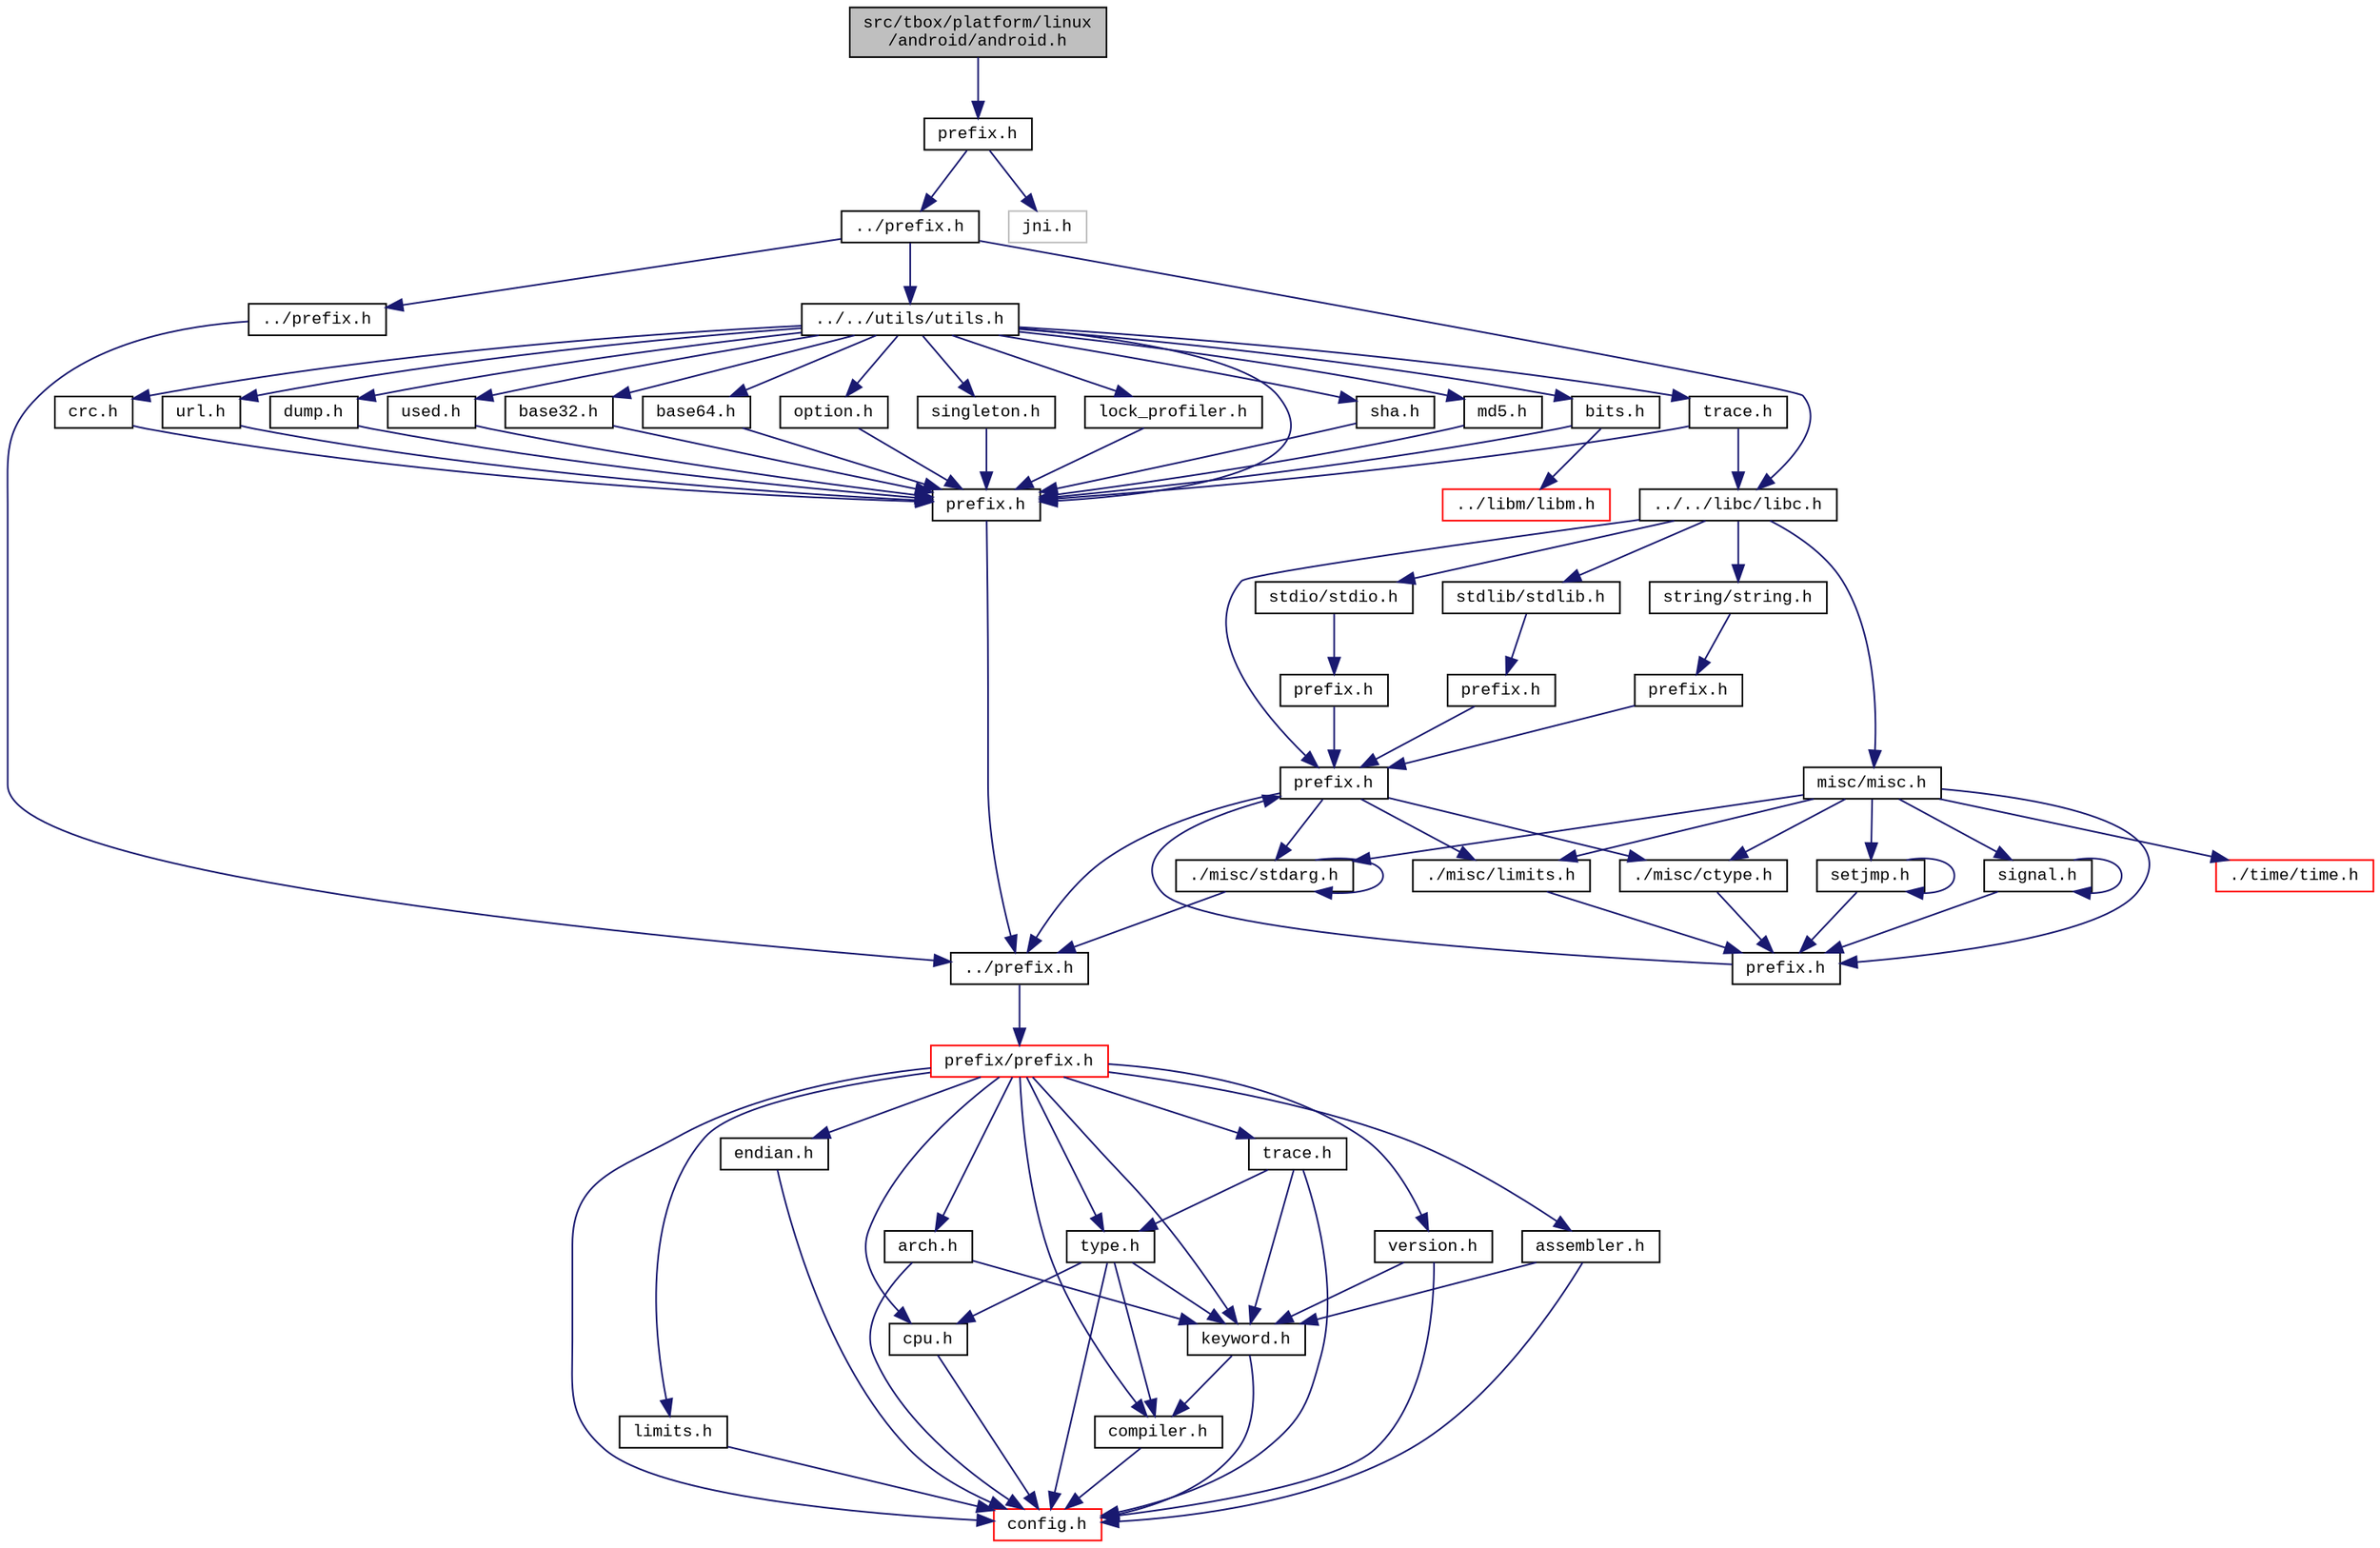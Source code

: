 digraph "src/tbox/platform/linux/android/android.h"
{
  edge [fontname="CourierNew",fontsize="10",labelfontname="CourierNew",labelfontsize="10"];
  node [fontname="CourierNew",fontsize="10",shape=record];
  Node1 [label="src/tbox/platform/linux\l/android/android.h",height=0.2,width=0.4,color="black", fillcolor="grey75", style="filled" fontcolor="black"];
  Node1 -> Node2 [color="midnightblue",fontsize="10",style="solid",fontname="CourierNew"];
  Node2 [label="prefix.h",height=0.2,width=0.4,color="black", fillcolor="white", style="filled",URL="$d8/dca/platform_2linux_2android_2prefix_8h_source.html"];
  Node2 -> Node3 [color="midnightblue",fontsize="10",style="solid",fontname="CourierNew"];
  Node3 [label="../prefix.h",height=0.2,width=0.4,color="black", fillcolor="white", style="filled",URL="$d7/d71/platform_2linux_2prefix_8h_source.html"];
  Node3 -> Node4 [color="midnightblue",fontsize="10",style="solid",fontname="CourierNew"];
  Node4 [label="../prefix.h",height=0.2,width=0.4,color="black", fillcolor="white", style="filled",URL="$db/dfa/platform_2prefix_8h_source.html"];
  Node4 -> Node5 [color="midnightblue",fontsize="10",style="solid",fontname="CourierNew"];
  Node5 [label="../prefix.h",height=0.2,width=0.4,color="black", fillcolor="white", style="filled",URL="$df/d5c/prefix_8h_source.html"];
  Node5 -> Node6 [color="midnightblue",fontsize="10",style="solid",fontname="CourierNew"];
  Node6 [label="prefix/prefix.h",height=0.2,width=0.4,color="red", fillcolor="white", style="filled",URL="$da/da3/prefix_2prefix_8h_source.html"];
  Node6 -> Node7 [color="midnightblue",fontsize="10",style="solid",fontname="CourierNew"];
  Node7 [label="config.h",height=0.2,width=0.4,color="red", fillcolor="white", style="filled",URL="$de/d7b/prefix_2config_8h_source.html"];
  Node6 -> Node8 [color="midnightblue",fontsize="10",style="solid",fontname="CourierNew"];
  Node8 [label="cpu.h",height=0.2,width=0.4,color="black", fillcolor="white", style="filled",URL="$dc/da7/cpu_8h.html"];
  Node8 -> Node7 [color="midnightblue",fontsize="10",style="solid",fontname="CourierNew"];
  Node6 -> Node9 [color="midnightblue",fontsize="10",style="solid",fontname="CourierNew"];
  Node9 [label="arch.h",height=0.2,width=0.4,color="black", fillcolor="white", style="filled",URL="$d2/d2d/arch_8h.html"];
  Node9 -> Node7 [color="midnightblue",fontsize="10",style="solid",fontname="CourierNew"];
  Node9 -> Node10 [color="midnightblue",fontsize="10",style="solid",fontname="CourierNew"];
  Node10 [label="keyword.h",height=0.2,width=0.4,color="black", fillcolor="white", style="filled",URL="$dd/d8b/keyword_8h.html"];
  Node10 -> Node7 [color="midnightblue",fontsize="10",style="solid",fontname="CourierNew"];
  Node10 -> Node11 [color="midnightblue",fontsize="10",style="solid",fontname="CourierNew"];
  Node11 [label="compiler.h",height=0.2,width=0.4,color="black", fillcolor="white", style="filled",URL="$d4/dd1/compiler_8h.html"];
  Node11 -> Node7 [color="midnightblue",fontsize="10",style="solid",fontname="CourierNew"];
  Node6 -> Node12 [color="midnightblue",fontsize="10",style="solid",fontname="CourierNew"];
  Node12 [label="type.h",height=0.2,width=0.4,color="black", fillcolor="white", style="filled",URL="$d6/d57/prefix_2type_8h_source.html"];
  Node12 -> Node7 [color="midnightblue",fontsize="10",style="solid",fontname="CourierNew"];
  Node12 -> Node10 [color="midnightblue",fontsize="10",style="solid",fontname="CourierNew"];
  Node12 -> Node11 [color="midnightblue",fontsize="10",style="solid",fontname="CourierNew"];
  Node12 -> Node8 [color="midnightblue",fontsize="10",style="solid",fontname="CourierNew"];
  Node6 -> Node13 [color="midnightblue",fontsize="10",style="solid",fontname="CourierNew"];
  Node13 [label="limits.h",height=0.2,width=0.4,color="black", fillcolor="white", style="filled",URL="$da/d87/prefix_2limits_8h_source.html"];
  Node13 -> Node7 [color="midnightblue",fontsize="10",style="solid",fontname="CourierNew"];
  Node6 -> Node14 [color="midnightblue",fontsize="10",style="solid",fontname="CourierNew"];
  Node14 [label="endian.h",height=0.2,width=0.4,color="black", fillcolor="white", style="filled",URL="$d1/d84/endian_8h.html"];
  Node14 -> Node7 [color="midnightblue",fontsize="10",style="solid",fontname="CourierNew"];
  Node6 -> Node15 [color="midnightblue",fontsize="10",style="solid",fontname="CourierNew"];
  Node15 [label="version.h",height=0.2,width=0.4,color="black", fillcolor="white", style="filled",URL="$df/dfc/version_8h.html"];
  Node15 -> Node7 [color="midnightblue",fontsize="10",style="solid",fontname="CourierNew"];
  Node15 -> Node10 [color="midnightblue",fontsize="10",style="solid",fontname="CourierNew"];
  Node6 -> Node11 [color="midnightblue",fontsize="10",style="solid",fontname="CourierNew"];
  Node6 -> Node16 [color="midnightblue",fontsize="10",style="solid",fontname="CourierNew"];
  Node16 [label="assembler.h",height=0.2,width=0.4,color="black", fillcolor="white", style="filled",URL="$d4/dec/assembler_8h.html"];
  Node16 -> Node7 [color="midnightblue",fontsize="10",style="solid",fontname="CourierNew"];
  Node16 -> Node10 [color="midnightblue",fontsize="10",style="solid",fontname="CourierNew"];
  Node6 -> Node10 [color="midnightblue",fontsize="10",style="solid",fontname="CourierNew"];
  Node6 -> Node17 [color="midnightblue",fontsize="10",style="solid",fontname="CourierNew"];
  Node17 [label="trace.h",height=0.2,width=0.4,color="black", fillcolor="white", style="filled",URL="$dc/d22/prefix_2trace_8h_source.html"];
  Node17 -> Node7 [color="midnightblue",fontsize="10",style="solid",fontname="CourierNew"];
  Node17 -> Node12 [color="midnightblue",fontsize="10",style="solid",fontname="CourierNew"];
  Node17 -> Node10 [color="midnightblue",fontsize="10",style="solid",fontname="CourierNew"];
  Node3 -> Node18 [color="midnightblue",fontsize="10",style="solid",fontname="CourierNew"];
  Node18 [label="../../libc/libc.h",height=0.2,width=0.4,color="black", fillcolor="white", style="filled",URL="$db/dc8/libc_8h.html"];
  Node18 -> Node19 [color="midnightblue",fontsize="10",style="solid",fontname="CourierNew"];
  Node19 [label="prefix.h",height=0.2,width=0.4,color="black", fillcolor="white", style="filled",URL="$d4/df0/libc_2prefix_8h_source.html"];
  Node19 -> Node5 [color="midnightblue",fontsize="10",style="solid",fontname="CourierNew"];
  Node19 -> Node20 [color="midnightblue",fontsize="10",style="solid",fontname="CourierNew"];
  Node20 [label="./misc/ctype.h",height=0.2,width=0.4,color="black", fillcolor="white", style="filled",URL="$d7/d0d/ctype_8h.html"];
  Node20 -> Node21 [color="midnightblue",fontsize="10",style="solid",fontname="CourierNew"];
  Node21 [label="prefix.h",height=0.2,width=0.4,color="black", fillcolor="white", style="filled",URL="$d4/d8c/libc_2misc_2prefix_8h_source.html"];
  Node21 -> Node19 [color="midnightblue",fontsize="10",style="solid",fontname="CourierNew"];
  Node19 -> Node22 [color="midnightblue",fontsize="10",style="solid",fontname="CourierNew"];
  Node22 [label="./misc/limits.h",height=0.2,width=0.4,color="black", fillcolor="white", style="filled",URL="$d8/dab/libc_2misc_2limits_8h_source.html"];
  Node22 -> Node21 [color="midnightblue",fontsize="10",style="solid",fontname="CourierNew"];
  Node19 -> Node23 [color="midnightblue",fontsize="10",style="solid",fontname="CourierNew"];
  Node23 [label="./misc/stdarg.h",height=0.2,width=0.4,color="black", fillcolor="white", style="filled",URL="$d1/d2d/stdarg_8h.html"];
  Node23 -> Node5 [color="midnightblue",fontsize="10",style="solid",fontname="CourierNew"];
  Node23 -> Node23 [color="midnightblue",fontsize="10",style="solid",fontname="CourierNew"];
  Node18 -> Node24 [color="midnightblue",fontsize="10",style="solid",fontname="CourierNew"];
  Node24 [label="misc/misc.h",height=0.2,width=0.4,color="black", fillcolor="white", style="filled",URL="$d4/d08/misc_8h.html"];
  Node24 -> Node21 [color="midnightblue",fontsize="10",style="solid",fontname="CourierNew"];
  Node24 -> Node20 [color="midnightblue",fontsize="10",style="solid",fontname="CourierNew"];
  Node24 -> Node23 [color="midnightblue",fontsize="10",style="solid",fontname="CourierNew"];
  Node24 -> Node25 [color="midnightblue",fontsize="10",style="solid",fontname="CourierNew"];
  Node25 [label="setjmp.h",height=0.2,width=0.4,color="black", fillcolor="white", style="filled",URL="$dd/df8/setjmp_8h.html"];
  Node25 -> Node21 [color="midnightblue",fontsize="10",style="solid",fontname="CourierNew"];
  Node25 -> Node25 [color="midnightblue",fontsize="10",style="solid",fontname="CourierNew"];
  Node24 -> Node26 [color="midnightblue",fontsize="10",style="solid",fontname="CourierNew"];
  Node26 [label="signal.h",height=0.2,width=0.4,color="black", fillcolor="white", style="filled",URL="$d8/d39/signal_8h.html"];
  Node26 -> Node21 [color="midnightblue",fontsize="10",style="solid",fontname="CourierNew"];
  Node26 -> Node26 [color="midnightblue",fontsize="10",style="solid",fontname="CourierNew"];
  Node24 -> Node22 [color="midnightblue",fontsize="10",style="solid",fontname="CourierNew"];
  Node24 -> Node27 [color="midnightblue",fontsize="10",style="solid",fontname="CourierNew"];
  Node27 [label="./time/time.h",height=0.2,width=0.4,color="red", fillcolor="white", style="filled",URL="$de/d4b/libc_2misc_2time_2time_8h_source.html"];
  Node18 -> Node28 [color="midnightblue",fontsize="10",style="solid",fontname="CourierNew"];
  Node28 [label="stdio/stdio.h",height=0.2,width=0.4,color="black", fillcolor="white", style="filled",URL="$d6/dd1/stdio_8h.html"];
  Node28 -> Node29 [color="midnightblue",fontsize="10",style="solid",fontname="CourierNew"];
  Node29 [label="prefix.h",height=0.2,width=0.4,color="black", fillcolor="white", style="filled",URL="$d3/de9/libc_2stdio_2prefix_8h_source.html"];
  Node29 -> Node19 [color="midnightblue",fontsize="10",style="solid",fontname="CourierNew"];
  Node18 -> Node30 [color="midnightblue",fontsize="10",style="solid",fontname="CourierNew"];
  Node30 [label="stdlib/stdlib.h",height=0.2,width=0.4,color="black", fillcolor="white", style="filled",URL="$dc/d9c/stdlib_8h.html"];
  Node30 -> Node31 [color="midnightblue",fontsize="10",style="solid",fontname="CourierNew"];
  Node31 [label="prefix.h",height=0.2,width=0.4,color="black", fillcolor="white", style="filled",URL="$da/de8/libc_2stdlib_2prefix_8h_source.html"];
  Node31 -> Node19 [color="midnightblue",fontsize="10",style="solid",fontname="CourierNew"];
  Node18 -> Node32 [color="midnightblue",fontsize="10",style="solid",fontname="CourierNew"];
  Node32 [label="string/string.h",height=0.2,width=0.4,color="black", fillcolor="white", style="filled",URL="$da/d52/libc_2string_2string_8h_source.html"];
  Node32 -> Node33 [color="midnightblue",fontsize="10",style="solid",fontname="CourierNew"];
  Node33 [label="prefix.h",height=0.2,width=0.4,color="black", fillcolor="white", style="filled",URL="$d3/d83/libc_2string_2prefix_8h_source.html"];
  Node33 -> Node19 [color="midnightblue",fontsize="10",style="solid",fontname="CourierNew"];
  Node3 -> Node34 [color="midnightblue",fontsize="10",style="solid",fontname="CourierNew"];
  Node34 [label="../../utils/utils.h",height=0.2,width=0.4,color="black", fillcolor="white", style="filled",URL="$de/d2f/utils_2utils_8h_source.html"];
  Node34 -> Node35 [color="midnightblue",fontsize="10",style="solid",fontname="CourierNew"];
  Node35 [label="prefix.h",height=0.2,width=0.4,color="black", fillcolor="white", style="filled",URL="$de/d60/utils_2prefix_8h_source.html"];
  Node35 -> Node5 [color="midnightblue",fontsize="10",style="solid",fontname="CourierNew"];
  Node34 -> Node36 [color="midnightblue",fontsize="10",style="solid",fontname="CourierNew"];
  Node36 [label="bits.h",height=0.2,width=0.4,color="black", fillcolor="white", style="filled",URL="$df/db9/bits_8h_source.html"];
  Node36 -> Node35 [color="midnightblue",fontsize="10",style="solid",fontname="CourierNew"];
  Node36 -> Node37 [color="midnightblue",fontsize="10",style="solid",fontname="CourierNew"];
  Node37 [label="../libm/libm.h",height=0.2,width=0.4,color="red", fillcolor="white", style="filled",URL="$d9/ded/libm_8h.html"];
  Node34 -> Node38 [color="midnightblue",fontsize="10",style="solid",fontname="CourierNew"];
  Node38 [label="sha.h",height=0.2,width=0.4,color="black", fillcolor="white", style="filled",URL="$d9/d61/sha_8h.html"];
  Node38 -> Node35 [color="midnightblue",fontsize="10",style="solid",fontname="CourierNew"];
  Node34 -> Node39 [color="midnightblue",fontsize="10",style="solid",fontname="CourierNew"];
  Node39 [label="md5.h",height=0.2,width=0.4,color="black", fillcolor="white", style="filled",URL="$da/db0/md5_8h.html"];
  Node39 -> Node35 [color="midnightblue",fontsize="10",style="solid",fontname="CourierNew"];
  Node34 -> Node40 [color="midnightblue",fontsize="10",style="solid",fontname="CourierNew"];
  Node40 [label="crc.h",height=0.2,width=0.4,color="black", fillcolor="white", style="filled",URL="$dc/de6/crc_8h_source.html"];
  Node40 -> Node35 [color="midnightblue",fontsize="10",style="solid",fontname="CourierNew"];
  Node34 -> Node41 [color="midnightblue",fontsize="10",style="solid",fontname="CourierNew"];
  Node41 [label="url.h",height=0.2,width=0.4,color="black", fillcolor="white", style="filled",URL="$de/d6c/utils_2url_8h_source.html"];
  Node41 -> Node35 [color="midnightblue",fontsize="10",style="solid",fontname="CourierNew"];
  Node34 -> Node42 [color="midnightblue",fontsize="10",style="solid",fontname="CourierNew"];
  Node42 [label="dump.h",height=0.2,width=0.4,color="black", fillcolor="white", style="filled",URL="$d5/de5/dump_8h.html"];
  Node42 -> Node35 [color="midnightblue",fontsize="10",style="solid",fontname="CourierNew"];
  Node34 -> Node43 [color="midnightblue",fontsize="10",style="solid",fontname="CourierNew"];
  Node43 [label="used.h",height=0.2,width=0.4,color="black", fillcolor="white", style="filled",URL="$d4/d2b/used_8h.html"];
  Node43 -> Node35 [color="midnightblue",fontsize="10",style="solid",fontname="CourierNew"];
  Node34 -> Node44 [color="midnightblue",fontsize="10",style="solid",fontname="CourierNew"];
  Node44 [label="trace.h",height=0.2,width=0.4,color="black", fillcolor="white", style="filled",URL="$da/d18/utils_2trace_8h_source.html"];
  Node44 -> Node35 [color="midnightblue",fontsize="10",style="solid",fontname="CourierNew"];
  Node44 -> Node18 [color="midnightblue",fontsize="10",style="solid",fontname="CourierNew"];
  Node34 -> Node45 [color="midnightblue",fontsize="10",style="solid",fontname="CourierNew"];
  Node45 [label="base32.h",height=0.2,width=0.4,color="black", fillcolor="white", style="filled",URL="$d8/d33/base32_8h.html"];
  Node45 -> Node35 [color="midnightblue",fontsize="10",style="solid",fontname="CourierNew"];
  Node34 -> Node46 [color="midnightblue",fontsize="10",style="solid",fontname="CourierNew"];
  Node46 [label="base64.h",height=0.2,width=0.4,color="black", fillcolor="white", style="filled",URL="$d2/d6f/base64_8h_source.html"];
  Node46 -> Node35 [color="midnightblue",fontsize="10",style="solid",fontname="CourierNew"];
  Node34 -> Node47 [color="midnightblue",fontsize="10",style="solid",fontname="CourierNew"];
  Node47 [label="option.h",height=0.2,width=0.4,color="black", fillcolor="white", style="filled",URL="$db/d15/utils_2option_8h_source.html"];
  Node47 -> Node35 [color="midnightblue",fontsize="10",style="solid",fontname="CourierNew"];
  Node34 -> Node48 [color="midnightblue",fontsize="10",style="solid",fontname="CourierNew"];
  Node48 [label="singleton.h",height=0.2,width=0.4,color="black", fillcolor="white", style="filled",URL="$d4/d0b/singleton_8h.html"];
  Node48 -> Node35 [color="midnightblue",fontsize="10",style="solid",fontname="CourierNew"];
  Node34 -> Node49 [color="midnightblue",fontsize="10",style="solid",fontname="CourierNew"];
  Node49 [label="lock_profiler.h",height=0.2,width=0.4,color="black", fillcolor="white", style="filled",URL="$d8/da8/lock__profiler_8h.html"];
  Node49 -> Node35 [color="midnightblue",fontsize="10",style="solid",fontname="CourierNew"];
  Node2 -> Node50 [color="midnightblue",fontsize="10",style="solid",fontname="CourierNew"];
  Node50 [label="jni.h",height=0.2,width=0.4,color="grey75", fillcolor="white", style="filled"];
}
